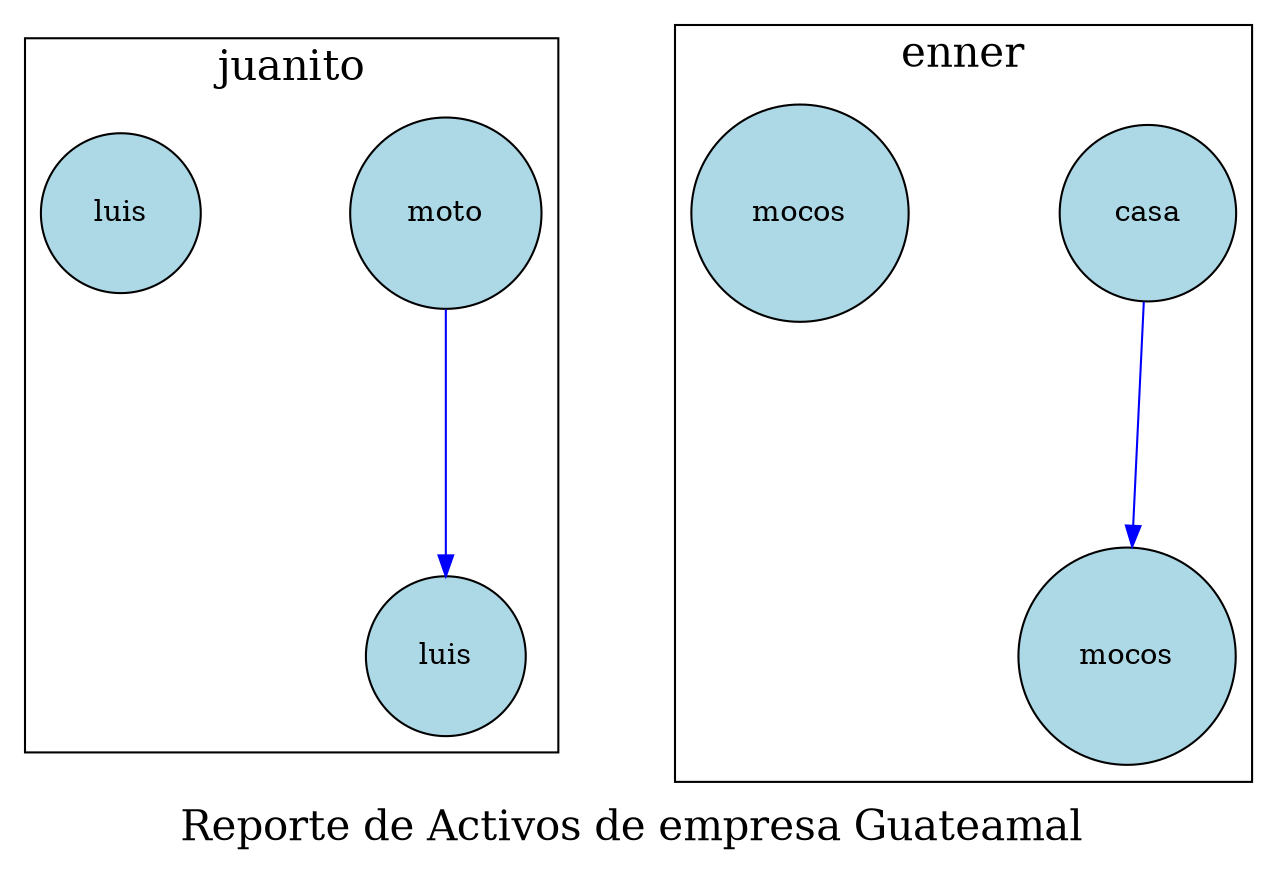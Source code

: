 digraph G {
    node [shape=circle,style=filled, fillcolor=lightblue, margin=0.2];
    edge [style=solid, color=blue];
    graph [ranksep=1.5, nodesep=1];
    graph [label="Reporte de Activos de empresa Guateamal ", fontsize=20, fontcolor=black];
subgraph cluster_juanito {
        label="juanito";
    "4r1zxkf20x9j862" [label="moto"];
    "4r1zxkf20x9j862" -> "luis";
    "3ykmwz7v4u8gj61" [label="luis"];
}
subgraph cluster_enner {
        label="enner";
    "8fqxll53yh1he5g" [label="casa"];
    "8fqxll53yh1he5g" -> "mocos";
    "10nnmftylc3ocww" [label="mocos"];
}
subgraph cluster_alberto {
        label="alberto";
}
}
